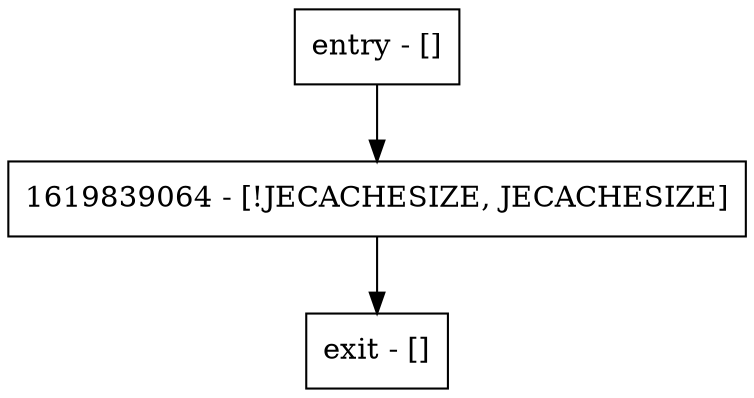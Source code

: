 digraph <init> {
node [shape=record];
entry [label="entry - []"];
exit [label="exit - []"];
1619839064 [label="1619839064 - [!JECACHESIZE, JECACHESIZE]"];
entry;
exit;
entry -> 1619839064;
1619839064 -> exit;
}
